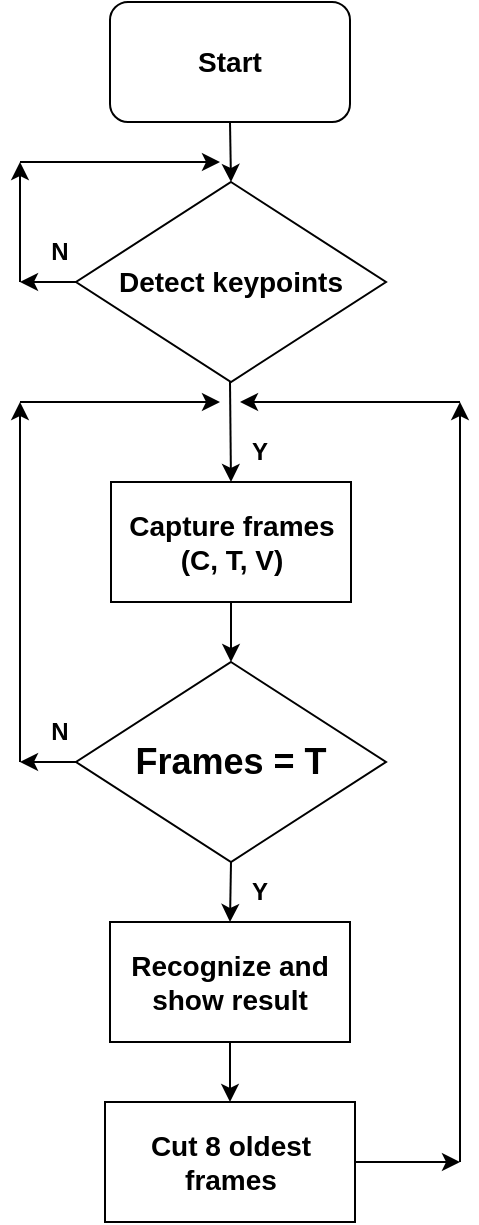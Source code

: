 <mxfile version="22.1.11" type="github">
  <diagram name="Page-1" id="bvei_Y0Dut0_T-lqSqIg">
    <mxGraphModel dx="522" dy="605" grid="0" gridSize="10" guides="1" tooltips="1" connect="1" arrows="1" fold="1" page="0" pageScale="1" pageWidth="850" pageHeight="1100" math="0" shadow="0">
      <root>
        <mxCell id="0" />
        <mxCell id="1" parent="0" />
        <mxCell id="adEXGfA2NYlbfRjMIjfM-1" value="&lt;b&gt;&lt;font style=&quot;font-size: 14px;&quot;&gt;Start&lt;/font&gt;&lt;/b&gt;" style="rounded=1;whiteSpace=wrap;html=1;" parent="1" vertex="1">
          <mxGeometry x="365" y="40" width="120" height="60" as="geometry" />
        </mxCell>
        <mxCell id="adEXGfA2NYlbfRjMIjfM-2" value="&lt;font style=&quot;font-size: 14px;&quot;&gt;&lt;b&gt;Capture frames&lt;br&gt;(C, T, V)&lt;/b&gt;&lt;/font&gt;" style="rounded=0;whiteSpace=wrap;html=1;" parent="1" vertex="1">
          <mxGeometry x="365.5" y="280" width="120" height="60" as="geometry" />
        </mxCell>
        <mxCell id="adEXGfA2NYlbfRjMIjfM-3" value="&lt;b&gt;&lt;font style=&quot;font-size: 14px;&quot;&gt;Detect keypoints&lt;/font&gt;&lt;/b&gt;" style="rhombus;whiteSpace=wrap;html=1;" parent="1" vertex="1">
          <mxGeometry x="348" y="130" width="155" height="100" as="geometry" />
        </mxCell>
        <mxCell id="adEXGfA2NYlbfRjMIjfM-4" value="&lt;b&gt;&lt;font style=&quot;font-size: 18px;&quot;&gt;Frames = T&lt;/font&gt;&lt;/b&gt;" style="rhombus;whiteSpace=wrap;html=1;" parent="1" vertex="1">
          <mxGeometry x="348" y="370" width="155" height="100" as="geometry" />
        </mxCell>
        <mxCell id="adEXGfA2NYlbfRjMIjfM-5" value="" style="endArrow=classic;html=1;rounded=0;exitX=0.5;exitY=1;exitDx=0;exitDy=0;entryX=0.5;entryY=0;entryDx=0;entryDy=0;" parent="1" source="adEXGfA2NYlbfRjMIjfM-1" target="adEXGfA2NYlbfRjMIjfM-3" edge="1">
          <mxGeometry width="50" height="50" relative="1" as="geometry">
            <mxPoint x="400" y="320" as="sourcePoint" />
            <mxPoint x="450" y="270" as="targetPoint" />
          </mxGeometry>
        </mxCell>
        <mxCell id="adEXGfA2NYlbfRjMIjfM-6" value="" style="endArrow=classic;html=1;rounded=0;exitX=0.5;exitY=1;exitDx=0;exitDy=0;entryX=0.5;entryY=0;entryDx=0;entryDy=0;" parent="1" target="adEXGfA2NYlbfRjMIjfM-2" edge="1">
          <mxGeometry width="50" height="50" relative="1" as="geometry">
            <mxPoint x="425" y="230" as="sourcePoint" />
            <mxPoint x="500" y="260" as="targetPoint" />
          </mxGeometry>
        </mxCell>
        <mxCell id="adEXGfA2NYlbfRjMIjfM-8" value="" style="endArrow=classic;html=1;rounded=0;exitX=0.5;exitY=1;exitDx=0;exitDy=0;entryX=0.5;entryY=0;entryDx=0;entryDy=0;" parent="1" source="adEXGfA2NYlbfRjMIjfM-2" target="adEXGfA2NYlbfRjMIjfM-4" edge="1">
          <mxGeometry width="50" height="50" relative="1" as="geometry">
            <mxPoint x="520" y="370" as="sourcePoint" />
            <mxPoint x="570" y="320" as="targetPoint" />
          </mxGeometry>
        </mxCell>
        <mxCell id="adEXGfA2NYlbfRjMIjfM-9" value="&lt;b&gt;Y&lt;/b&gt;" style="text;html=1;strokeColor=none;fillColor=none;align=center;verticalAlign=middle;whiteSpace=wrap;rounded=0;" parent="1" vertex="1">
          <mxGeometry x="410" y="250" width="60" height="30" as="geometry" />
        </mxCell>
        <mxCell id="adEXGfA2NYlbfRjMIjfM-10" value="" style="endArrow=classic;html=1;rounded=0;exitX=0;exitY=0.5;exitDx=0;exitDy=0;" parent="1" source="adEXGfA2NYlbfRjMIjfM-3" edge="1">
          <mxGeometry width="50" height="50" relative="1" as="geometry">
            <mxPoint x="400" y="320" as="sourcePoint" />
            <mxPoint x="320" y="180" as="targetPoint" />
          </mxGeometry>
        </mxCell>
        <mxCell id="adEXGfA2NYlbfRjMIjfM-11" value="" style="endArrow=classic;html=1;rounded=0;" parent="1" edge="1">
          <mxGeometry width="50" height="50" relative="1" as="geometry">
            <mxPoint x="320" y="180" as="sourcePoint" />
            <mxPoint x="320" y="120" as="targetPoint" />
          </mxGeometry>
        </mxCell>
        <mxCell id="adEXGfA2NYlbfRjMIjfM-12" value="" style="endArrow=classic;html=1;rounded=0;" parent="1" edge="1">
          <mxGeometry width="50" height="50" relative="1" as="geometry">
            <mxPoint x="320" y="120" as="sourcePoint" />
            <mxPoint x="420" y="120" as="targetPoint" />
          </mxGeometry>
        </mxCell>
        <mxCell id="adEXGfA2NYlbfRjMIjfM-13" value="&lt;b&gt;N&lt;/b&gt;" style="text;html=1;strokeColor=none;fillColor=none;align=center;verticalAlign=middle;whiteSpace=wrap;rounded=0;" parent="1" vertex="1">
          <mxGeometry x="310" y="150" width="60" height="30" as="geometry" />
        </mxCell>
        <mxCell id="adEXGfA2NYlbfRjMIjfM-14" value="&lt;font style=&quot;font-size: 14px;&quot;&gt;&lt;b&gt;Recognize and&lt;br&gt;show result&lt;/b&gt;&lt;/font&gt;" style="rounded=0;whiteSpace=wrap;html=1;" parent="1" vertex="1">
          <mxGeometry x="365" y="500" width="120" height="60" as="geometry" />
        </mxCell>
        <mxCell id="adEXGfA2NYlbfRjMIjfM-16" value="" style="endArrow=classic;html=1;rounded=0;exitX=0.5;exitY=1;exitDx=0;exitDy=0;entryX=0.5;entryY=0;entryDx=0;entryDy=0;" parent="1" source="adEXGfA2NYlbfRjMIjfM-4" target="adEXGfA2NYlbfRjMIjfM-14" edge="1">
          <mxGeometry width="50" height="50" relative="1" as="geometry">
            <mxPoint x="400" y="520" as="sourcePoint" />
            <mxPoint x="450" y="470" as="targetPoint" />
          </mxGeometry>
        </mxCell>
        <mxCell id="adEXGfA2NYlbfRjMIjfM-17" value="&lt;b&gt;Y&lt;/b&gt;" style="text;html=1;strokeColor=none;fillColor=none;align=center;verticalAlign=middle;whiteSpace=wrap;rounded=0;" parent="1" vertex="1">
          <mxGeometry x="410" y="470" width="60" height="30" as="geometry" />
        </mxCell>
        <mxCell id="adEXGfA2NYlbfRjMIjfM-18" value="" style="endArrow=classic;html=1;rounded=0;exitX=0;exitY=0.5;exitDx=0;exitDy=0;" parent="1" source="adEXGfA2NYlbfRjMIjfM-4" edge="1">
          <mxGeometry width="50" height="50" relative="1" as="geometry">
            <mxPoint x="400" y="320" as="sourcePoint" />
            <mxPoint x="320" y="420" as="targetPoint" />
          </mxGeometry>
        </mxCell>
        <mxCell id="adEXGfA2NYlbfRjMIjfM-19" value="" style="endArrow=classic;html=1;rounded=0;" parent="1" edge="1">
          <mxGeometry width="50" height="50" relative="1" as="geometry">
            <mxPoint x="320" y="420" as="sourcePoint" />
            <mxPoint x="320" y="240" as="targetPoint" />
          </mxGeometry>
        </mxCell>
        <mxCell id="adEXGfA2NYlbfRjMIjfM-20" value="" style="endArrow=classic;html=1;rounded=0;" parent="1" edge="1">
          <mxGeometry width="50" height="50" relative="1" as="geometry">
            <mxPoint x="320" y="240" as="sourcePoint" />
            <mxPoint x="420" y="240" as="targetPoint" />
          </mxGeometry>
        </mxCell>
        <mxCell id="adEXGfA2NYlbfRjMIjfM-21" value="&lt;b&gt;N&lt;/b&gt;" style="text;html=1;strokeColor=none;fillColor=none;align=center;verticalAlign=middle;whiteSpace=wrap;rounded=0;" parent="1" vertex="1">
          <mxGeometry x="310" y="390" width="60" height="30" as="geometry" />
        </mxCell>
        <mxCell id="adEXGfA2NYlbfRjMIjfM-22" value="&lt;b&gt;&lt;font style=&quot;font-size: 14px;&quot;&gt;Cut 8 oldest frames&lt;/font&gt;&lt;/b&gt;" style="rounded=0;whiteSpace=wrap;html=1;" parent="1" vertex="1">
          <mxGeometry x="362.5" y="590" width="125" height="60" as="geometry" />
        </mxCell>
        <mxCell id="adEXGfA2NYlbfRjMIjfM-23" value="" style="endArrow=classic;html=1;rounded=0;exitX=0.5;exitY=1;exitDx=0;exitDy=0;entryX=0.5;entryY=0;entryDx=0;entryDy=0;" parent="1" source="adEXGfA2NYlbfRjMIjfM-14" target="adEXGfA2NYlbfRjMIjfM-22" edge="1">
          <mxGeometry width="50" height="50" relative="1" as="geometry">
            <mxPoint x="400" y="720" as="sourcePoint" />
            <mxPoint x="450" y="670" as="targetPoint" />
          </mxGeometry>
        </mxCell>
        <mxCell id="adEXGfA2NYlbfRjMIjfM-24" value="" style="endArrow=classic;html=1;rounded=0;exitX=1;exitY=0.5;exitDx=0;exitDy=0;" parent="1" source="adEXGfA2NYlbfRjMIjfM-22" edge="1">
          <mxGeometry width="50" height="50" relative="1" as="geometry">
            <mxPoint x="400" y="520" as="sourcePoint" />
            <mxPoint x="540" y="620" as="targetPoint" />
          </mxGeometry>
        </mxCell>
        <mxCell id="adEXGfA2NYlbfRjMIjfM-25" value="" style="endArrow=classic;html=1;rounded=0;" parent="1" edge="1">
          <mxGeometry width="50" height="50" relative="1" as="geometry">
            <mxPoint x="540" y="620" as="sourcePoint" />
            <mxPoint x="540" y="240" as="targetPoint" />
          </mxGeometry>
        </mxCell>
        <mxCell id="adEXGfA2NYlbfRjMIjfM-26" value="" style="endArrow=classic;html=1;rounded=0;" parent="1" edge="1">
          <mxGeometry width="50" height="50" relative="1" as="geometry">
            <mxPoint x="540" y="240" as="sourcePoint" />
            <mxPoint x="430" y="240" as="targetPoint" />
          </mxGeometry>
        </mxCell>
      </root>
    </mxGraphModel>
  </diagram>
</mxfile>
